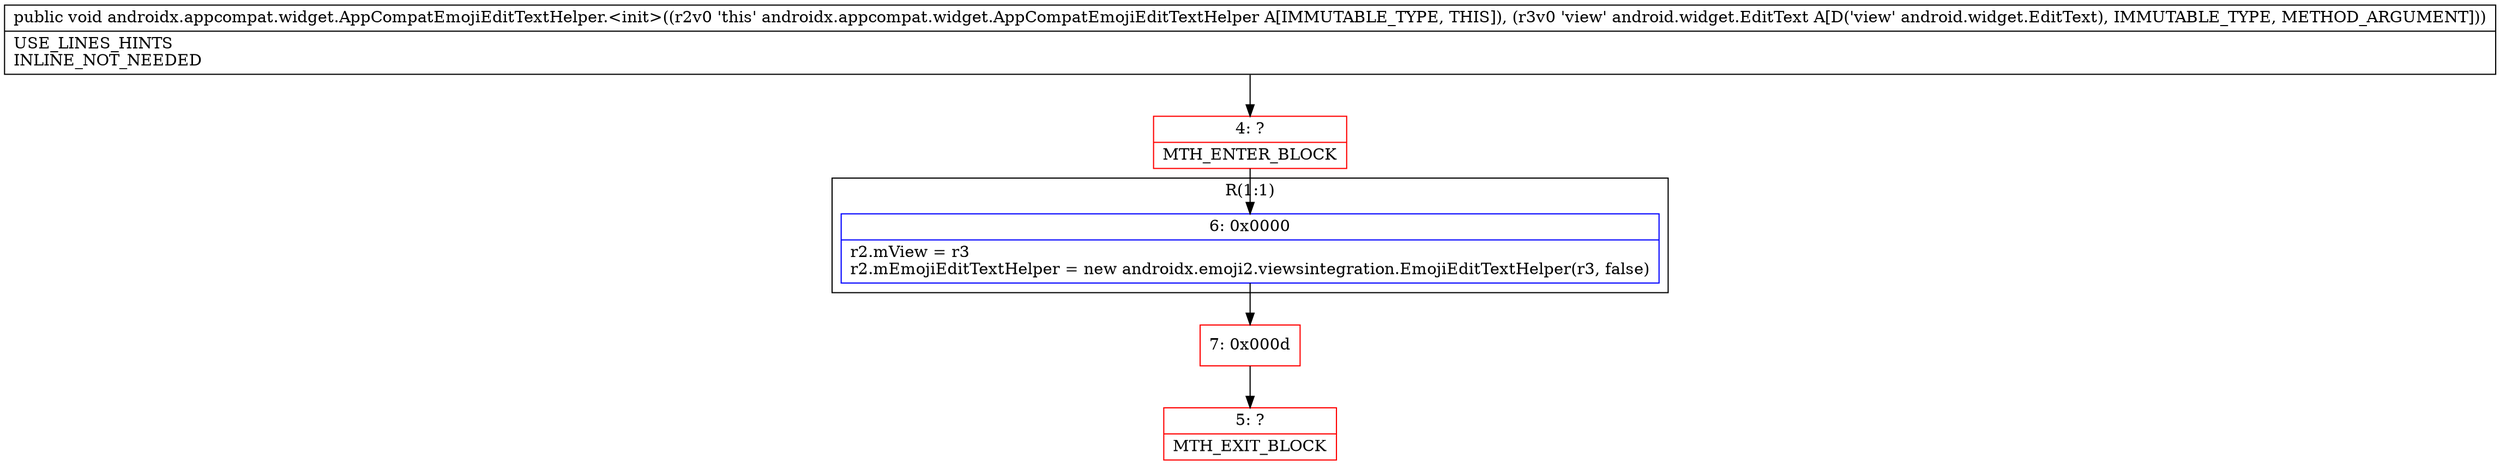 digraph "CFG forandroidx.appcompat.widget.AppCompatEmojiEditTextHelper.\<init\>(Landroid\/widget\/EditText;)V" {
subgraph cluster_Region_700136248 {
label = "R(1:1)";
node [shape=record,color=blue];
Node_6 [shape=record,label="{6\:\ 0x0000|r2.mView = r3\lr2.mEmojiEditTextHelper = new androidx.emoji2.viewsintegration.EmojiEditTextHelper(r3, false)\l}"];
}
Node_4 [shape=record,color=red,label="{4\:\ ?|MTH_ENTER_BLOCK\l}"];
Node_7 [shape=record,color=red,label="{7\:\ 0x000d}"];
Node_5 [shape=record,color=red,label="{5\:\ ?|MTH_EXIT_BLOCK\l}"];
MethodNode[shape=record,label="{public void androidx.appcompat.widget.AppCompatEmojiEditTextHelper.\<init\>((r2v0 'this' androidx.appcompat.widget.AppCompatEmojiEditTextHelper A[IMMUTABLE_TYPE, THIS]), (r3v0 'view' android.widget.EditText A[D('view' android.widget.EditText), IMMUTABLE_TYPE, METHOD_ARGUMENT]))  | USE_LINES_HINTS\lINLINE_NOT_NEEDED\l}"];
MethodNode -> Node_4;Node_6 -> Node_7;
Node_4 -> Node_6;
Node_7 -> Node_5;
}

